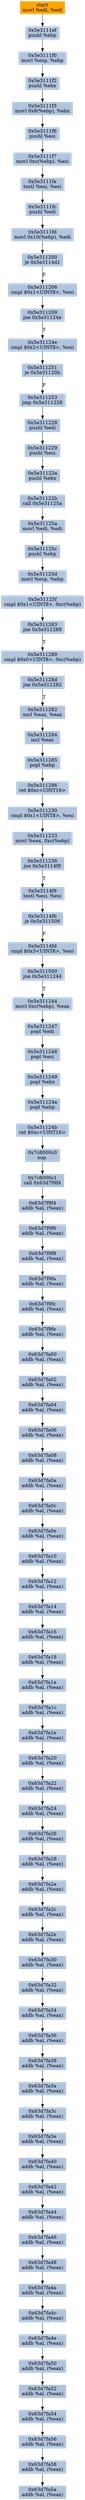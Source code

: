 digraph G {
node[shape=rectangle,style=filled,fillcolor=lightsteelblue,color=lightsteelblue]
bgcolor="transparent"
a0x5e3111edmovl_edi_edi[label="start\nmovl %edi, %edi",color="lightgrey",fillcolor="orange"];
a0x5e3111efpushl_ebp[label="0x5e3111ef\npushl %ebp"];
a0x5e3111f0movl_esp_ebp[label="0x5e3111f0\nmovl %esp, %ebp"];
a0x5e3111f2pushl_ebx[label="0x5e3111f2\npushl %ebx"];
a0x5e3111f3movl_0x8ebp__ebx[label="0x5e3111f3\nmovl 0x8(%ebp), %ebx"];
a0x5e3111f6pushl_esi[label="0x5e3111f6\npushl %esi"];
a0x5e3111f7movl_0xcebp__esi[label="0x5e3111f7\nmovl 0xc(%ebp), %esi"];
a0x5e3111fatestl_esi_esi[label="0x5e3111fa\ntestl %esi, %esi"];
a0x5e3111fcpushl_edi[label="0x5e3111fc\npushl %edi"];
a0x5e3111fdmovl_0x10ebp__edi[label="0x5e3111fd\nmovl 0x10(%ebp), %edi"];
a0x5e311200je_0x5e3114d1[label="0x5e311200\nje 0x5e3114d1"];
a0x5e311206cmpl_0x1UINT8_esi[label="0x5e311206\ncmpl $0x1<UINT8>, %esi"];
a0x5e311209jne_0x5e31124e[label="0x5e311209\njne 0x5e31124e"];
a0x5e31124ecmpl_0x2UINT8_esi[label="0x5e31124e\ncmpl $0x2<UINT8>, %esi"];
a0x5e311251je_0x5e31120b[label="0x5e311251\nje 0x5e31120b"];
a0x5e311253jmp_0x5e311228[label="0x5e311253\njmp 0x5e311228"];
a0x5e311228pushl_edi[label="0x5e311228\npushl %edi"];
a0x5e311229pushl_esi[label="0x5e311229\npushl %esi"];
a0x5e31122apushl_ebx[label="0x5e31122a\npushl %ebx"];
a0x5e31122bcall_0x5e31125a[label="0x5e31122b\ncall 0x5e31125a"];
a0x5e31125amovl_edi_edi[label="0x5e31125a\nmovl %edi, %edi"];
a0x5e31125cpushl_ebp[label="0x5e31125c\npushl %ebp"];
a0x5e31125dmovl_esp_ebp[label="0x5e31125d\nmovl %esp, %ebp"];
a0x5e31125fcmpl_0x1UINT8_0xcebp_[label="0x5e31125f\ncmpl $0x1<UINT8>, 0xc(%ebp)"];
a0x5e311263jne_0x5e311289[label="0x5e311263\njne 0x5e311289"];
a0x5e311289cmpl_0x0UINT8_0xcebp_[label="0x5e311289\ncmpl $0x0<UINT8>, 0xc(%ebp)"];
a0x5e31128djne_0x5e311282[label="0x5e31128d\njne 0x5e311282"];
a0x5e311282xorl_eax_eax[label="0x5e311282\nxorl %eax, %eax"];
a0x5e311284incl_eax[label="0x5e311284\nincl %eax"];
a0x5e311285popl_ebp[label="0x5e311285\npopl %ebp"];
a0x5e311286ret_0xcUINT16[label="0x5e311286\nret $0xc<UINT16>"];
a0x5e311230cmpl_0x1UINT8_esi[label="0x5e311230\ncmpl $0x1<UINT8>, %esi"];
a0x5e311233movl_eax_0xcebp_[label="0x5e311233\nmovl %eax, 0xc(%ebp)"];
a0x5e311236jne_0x5e3114f9[label="0x5e311236\njne 0x5e3114f9"];
a0x5e3114f9testl_esi_esi[label="0x5e3114f9\ntestl %esi, %esi"];
a0x5e3114fbje_0x5e311506[label="0x5e3114fb\nje 0x5e311506"];
a0x5e3114fdcmpl_0x3UINT8_esi[label="0x5e3114fd\ncmpl $0x3<UINT8>, %esi"];
a0x5e311500jne_0x5e311244[label="0x5e311500\njne 0x5e311244"];
a0x5e311244movl_0xcebp__eax[label="0x5e311244\nmovl 0xc(%ebp), %eax"];
a0x5e311247popl_edi[label="0x5e311247\npopl %edi"];
a0x5e311248popl_esi[label="0x5e311248\npopl %esi"];
a0x5e311249popl_ebx[label="0x5e311249\npopl %ebx"];
a0x5e31124apopl_ebp[label="0x5e31124a\npopl %ebp"];
a0x5e31124bret_0xcUINT16[label="0x5e31124b\nret $0xc<UINT16>"];
a0x7c8000c0nop_[label="0x7c8000c0\nnop "];
a0x7c8000c1call_0x63d7f9f4[label="0x7c8000c1\ncall 0x63d7f9f4"];
a0x63d7f9f4addb_al_eax_[label="0x63d7f9f4\naddb %al, (%eax)"];
a0x63d7f9f6addb_al_eax_[label="0x63d7f9f6\naddb %al, (%eax)"];
a0x63d7f9f8addb_al_eax_[label="0x63d7f9f8\naddb %al, (%eax)"];
a0x63d7f9faaddb_al_eax_[label="0x63d7f9fa\naddb %al, (%eax)"];
a0x63d7f9fcaddb_al_eax_[label="0x63d7f9fc\naddb %al, (%eax)"];
a0x63d7f9feaddb_al_eax_[label="0x63d7f9fe\naddb %al, (%eax)"];
a0x63d7fa00addb_al_eax_[label="0x63d7fa00\naddb %al, (%eax)"];
a0x63d7fa02addb_al_eax_[label="0x63d7fa02\naddb %al, (%eax)"];
a0x63d7fa04addb_al_eax_[label="0x63d7fa04\naddb %al, (%eax)"];
a0x63d7fa06addb_al_eax_[label="0x63d7fa06\naddb %al, (%eax)"];
a0x63d7fa08addb_al_eax_[label="0x63d7fa08\naddb %al, (%eax)"];
a0x63d7fa0aaddb_al_eax_[label="0x63d7fa0a\naddb %al, (%eax)"];
a0x63d7fa0caddb_al_eax_[label="0x63d7fa0c\naddb %al, (%eax)"];
a0x63d7fa0eaddb_al_eax_[label="0x63d7fa0e\naddb %al, (%eax)"];
a0x63d7fa10addb_al_eax_[label="0x63d7fa10\naddb %al, (%eax)"];
a0x63d7fa12addb_al_eax_[label="0x63d7fa12\naddb %al, (%eax)"];
a0x63d7fa14addb_al_eax_[label="0x63d7fa14\naddb %al, (%eax)"];
a0x63d7fa16addb_al_eax_[label="0x63d7fa16\naddb %al, (%eax)"];
a0x63d7fa18addb_al_eax_[label="0x63d7fa18\naddb %al, (%eax)"];
a0x63d7fa1aaddb_al_eax_[label="0x63d7fa1a\naddb %al, (%eax)"];
a0x63d7fa1caddb_al_eax_[label="0x63d7fa1c\naddb %al, (%eax)"];
a0x63d7fa1eaddb_al_eax_[label="0x63d7fa1e\naddb %al, (%eax)"];
a0x63d7fa20addb_al_eax_[label="0x63d7fa20\naddb %al, (%eax)"];
a0x63d7fa22addb_al_eax_[label="0x63d7fa22\naddb %al, (%eax)"];
a0x63d7fa24addb_al_eax_[label="0x63d7fa24\naddb %al, (%eax)"];
a0x63d7fa26addb_al_eax_[label="0x63d7fa26\naddb %al, (%eax)"];
a0x63d7fa28addb_al_eax_[label="0x63d7fa28\naddb %al, (%eax)"];
a0x63d7fa2aaddb_al_eax_[label="0x63d7fa2a\naddb %al, (%eax)"];
a0x63d7fa2caddb_al_eax_[label="0x63d7fa2c\naddb %al, (%eax)"];
a0x63d7fa2eaddb_al_eax_[label="0x63d7fa2e\naddb %al, (%eax)"];
a0x63d7fa30addb_al_eax_[label="0x63d7fa30\naddb %al, (%eax)"];
a0x63d7fa32addb_al_eax_[label="0x63d7fa32\naddb %al, (%eax)"];
a0x63d7fa34addb_al_eax_[label="0x63d7fa34\naddb %al, (%eax)"];
a0x63d7fa36addb_al_eax_[label="0x63d7fa36\naddb %al, (%eax)"];
a0x63d7fa38addb_al_eax_[label="0x63d7fa38\naddb %al, (%eax)"];
a0x63d7fa3aaddb_al_eax_[label="0x63d7fa3a\naddb %al, (%eax)"];
a0x63d7fa3caddb_al_eax_[label="0x63d7fa3c\naddb %al, (%eax)"];
a0x63d7fa3eaddb_al_eax_[label="0x63d7fa3e\naddb %al, (%eax)"];
a0x63d7fa40addb_al_eax_[label="0x63d7fa40\naddb %al, (%eax)"];
a0x63d7fa42addb_al_eax_[label="0x63d7fa42\naddb %al, (%eax)"];
a0x63d7fa44addb_al_eax_[label="0x63d7fa44\naddb %al, (%eax)"];
a0x63d7fa46addb_al_eax_[label="0x63d7fa46\naddb %al, (%eax)"];
a0x63d7fa48addb_al_eax_[label="0x63d7fa48\naddb %al, (%eax)"];
a0x63d7fa4aaddb_al_eax_[label="0x63d7fa4a\naddb %al, (%eax)"];
a0x63d7fa4caddb_al_eax_[label="0x63d7fa4c\naddb %al, (%eax)"];
a0x63d7fa4eaddb_al_eax_[label="0x63d7fa4e\naddb %al, (%eax)"];
a0x63d7fa50addb_al_eax_[label="0x63d7fa50\naddb %al, (%eax)"];
a0x63d7fa52addb_al_eax_[label="0x63d7fa52\naddb %al, (%eax)"];
a0x63d7fa54addb_al_eax_[label="0x63d7fa54\naddb %al, (%eax)"];
a0x63d7fa56addb_al_eax_[label="0x63d7fa56\naddb %al, (%eax)"];
a0x63d7fa58addb_al_eax_[label="0x63d7fa58\naddb %al, (%eax)"];
a0x63d7fa5aaddb_al_eax_[label="0x63d7fa5a\naddb %al, (%eax)"];
a0x5e3111edmovl_edi_edi -> a0x5e3111efpushl_ebp [color="#000000"];
a0x5e3111efpushl_ebp -> a0x5e3111f0movl_esp_ebp [color="#000000"];
a0x5e3111f0movl_esp_ebp -> a0x5e3111f2pushl_ebx [color="#000000"];
a0x5e3111f2pushl_ebx -> a0x5e3111f3movl_0x8ebp__ebx [color="#000000"];
a0x5e3111f3movl_0x8ebp__ebx -> a0x5e3111f6pushl_esi [color="#000000"];
a0x5e3111f6pushl_esi -> a0x5e3111f7movl_0xcebp__esi [color="#000000"];
a0x5e3111f7movl_0xcebp__esi -> a0x5e3111fatestl_esi_esi [color="#000000"];
a0x5e3111fatestl_esi_esi -> a0x5e3111fcpushl_edi [color="#000000"];
a0x5e3111fcpushl_edi -> a0x5e3111fdmovl_0x10ebp__edi [color="#000000"];
a0x5e3111fdmovl_0x10ebp__edi -> a0x5e311200je_0x5e3114d1 [color="#000000"];
a0x5e311200je_0x5e3114d1 -> a0x5e311206cmpl_0x1UINT8_esi [color="#000000",label="F"];
a0x5e311206cmpl_0x1UINT8_esi -> a0x5e311209jne_0x5e31124e [color="#000000"];
a0x5e311209jne_0x5e31124e -> a0x5e31124ecmpl_0x2UINT8_esi [color="#000000",label="T"];
a0x5e31124ecmpl_0x2UINT8_esi -> a0x5e311251je_0x5e31120b [color="#000000"];
a0x5e311251je_0x5e31120b -> a0x5e311253jmp_0x5e311228 [color="#000000",label="F"];
a0x5e311253jmp_0x5e311228 -> a0x5e311228pushl_edi [color="#000000"];
a0x5e311228pushl_edi -> a0x5e311229pushl_esi [color="#000000"];
a0x5e311229pushl_esi -> a0x5e31122apushl_ebx [color="#000000"];
a0x5e31122apushl_ebx -> a0x5e31122bcall_0x5e31125a [color="#000000"];
a0x5e31122bcall_0x5e31125a -> a0x5e31125amovl_edi_edi [color="#000000"];
a0x5e31125amovl_edi_edi -> a0x5e31125cpushl_ebp [color="#000000"];
a0x5e31125cpushl_ebp -> a0x5e31125dmovl_esp_ebp [color="#000000"];
a0x5e31125dmovl_esp_ebp -> a0x5e31125fcmpl_0x1UINT8_0xcebp_ [color="#000000"];
a0x5e31125fcmpl_0x1UINT8_0xcebp_ -> a0x5e311263jne_0x5e311289 [color="#000000"];
a0x5e311263jne_0x5e311289 -> a0x5e311289cmpl_0x0UINT8_0xcebp_ [color="#000000",label="T"];
a0x5e311289cmpl_0x0UINT8_0xcebp_ -> a0x5e31128djne_0x5e311282 [color="#000000"];
a0x5e31128djne_0x5e311282 -> a0x5e311282xorl_eax_eax [color="#000000",label="T"];
a0x5e311282xorl_eax_eax -> a0x5e311284incl_eax [color="#000000"];
a0x5e311284incl_eax -> a0x5e311285popl_ebp [color="#000000"];
a0x5e311285popl_ebp -> a0x5e311286ret_0xcUINT16 [color="#000000"];
a0x5e311286ret_0xcUINT16 -> a0x5e311230cmpl_0x1UINT8_esi [color="#000000"];
a0x5e311230cmpl_0x1UINT8_esi -> a0x5e311233movl_eax_0xcebp_ [color="#000000"];
a0x5e311233movl_eax_0xcebp_ -> a0x5e311236jne_0x5e3114f9 [color="#000000"];
a0x5e311236jne_0x5e3114f9 -> a0x5e3114f9testl_esi_esi [color="#000000",label="T"];
a0x5e3114f9testl_esi_esi -> a0x5e3114fbje_0x5e311506 [color="#000000"];
a0x5e3114fbje_0x5e311506 -> a0x5e3114fdcmpl_0x3UINT8_esi [color="#000000",label="F"];
a0x5e3114fdcmpl_0x3UINT8_esi -> a0x5e311500jne_0x5e311244 [color="#000000"];
a0x5e311500jne_0x5e311244 -> a0x5e311244movl_0xcebp__eax [color="#000000",label="T"];
a0x5e311244movl_0xcebp__eax -> a0x5e311247popl_edi [color="#000000"];
a0x5e311247popl_edi -> a0x5e311248popl_esi [color="#000000"];
a0x5e311248popl_esi -> a0x5e311249popl_ebx [color="#000000"];
a0x5e311249popl_ebx -> a0x5e31124apopl_ebp [color="#000000"];
a0x5e31124apopl_ebp -> a0x5e31124bret_0xcUINT16 [color="#000000"];
a0x5e31124bret_0xcUINT16 -> a0x7c8000c0nop_ [color="#000000"];
a0x7c8000c0nop_ -> a0x7c8000c1call_0x63d7f9f4 [color="#000000"];
a0x7c8000c1call_0x63d7f9f4 -> a0x63d7f9f4addb_al_eax_ [color="#000000"];
a0x63d7f9f4addb_al_eax_ -> a0x63d7f9f6addb_al_eax_ [color="#000000"];
a0x63d7f9f6addb_al_eax_ -> a0x63d7f9f8addb_al_eax_ [color="#000000"];
a0x63d7f9f8addb_al_eax_ -> a0x63d7f9faaddb_al_eax_ [color="#000000"];
a0x63d7f9faaddb_al_eax_ -> a0x63d7f9fcaddb_al_eax_ [color="#000000"];
a0x63d7f9fcaddb_al_eax_ -> a0x63d7f9feaddb_al_eax_ [color="#000000"];
a0x63d7f9feaddb_al_eax_ -> a0x63d7fa00addb_al_eax_ [color="#000000"];
a0x63d7fa00addb_al_eax_ -> a0x63d7fa02addb_al_eax_ [color="#000000"];
a0x63d7fa02addb_al_eax_ -> a0x63d7fa04addb_al_eax_ [color="#000000"];
a0x63d7fa04addb_al_eax_ -> a0x63d7fa06addb_al_eax_ [color="#000000"];
a0x63d7fa06addb_al_eax_ -> a0x63d7fa08addb_al_eax_ [color="#000000"];
a0x63d7fa08addb_al_eax_ -> a0x63d7fa0aaddb_al_eax_ [color="#000000"];
a0x63d7fa0aaddb_al_eax_ -> a0x63d7fa0caddb_al_eax_ [color="#000000"];
a0x63d7fa0caddb_al_eax_ -> a0x63d7fa0eaddb_al_eax_ [color="#000000"];
a0x63d7fa0eaddb_al_eax_ -> a0x63d7fa10addb_al_eax_ [color="#000000"];
a0x63d7fa10addb_al_eax_ -> a0x63d7fa12addb_al_eax_ [color="#000000"];
a0x63d7fa12addb_al_eax_ -> a0x63d7fa14addb_al_eax_ [color="#000000"];
a0x63d7fa14addb_al_eax_ -> a0x63d7fa16addb_al_eax_ [color="#000000"];
a0x63d7fa16addb_al_eax_ -> a0x63d7fa18addb_al_eax_ [color="#000000"];
a0x63d7fa18addb_al_eax_ -> a0x63d7fa1aaddb_al_eax_ [color="#000000"];
a0x63d7fa1aaddb_al_eax_ -> a0x63d7fa1caddb_al_eax_ [color="#000000"];
a0x63d7fa1caddb_al_eax_ -> a0x63d7fa1eaddb_al_eax_ [color="#000000"];
a0x63d7fa1eaddb_al_eax_ -> a0x63d7fa20addb_al_eax_ [color="#000000"];
a0x63d7fa20addb_al_eax_ -> a0x63d7fa22addb_al_eax_ [color="#000000"];
a0x63d7fa22addb_al_eax_ -> a0x63d7fa24addb_al_eax_ [color="#000000"];
a0x63d7fa24addb_al_eax_ -> a0x63d7fa26addb_al_eax_ [color="#000000"];
a0x63d7fa26addb_al_eax_ -> a0x63d7fa28addb_al_eax_ [color="#000000"];
a0x63d7fa28addb_al_eax_ -> a0x63d7fa2aaddb_al_eax_ [color="#000000"];
a0x63d7fa2aaddb_al_eax_ -> a0x63d7fa2caddb_al_eax_ [color="#000000"];
a0x63d7fa2caddb_al_eax_ -> a0x63d7fa2eaddb_al_eax_ [color="#000000"];
a0x63d7fa2eaddb_al_eax_ -> a0x63d7fa30addb_al_eax_ [color="#000000"];
a0x63d7fa30addb_al_eax_ -> a0x63d7fa32addb_al_eax_ [color="#000000"];
a0x63d7fa32addb_al_eax_ -> a0x63d7fa34addb_al_eax_ [color="#000000"];
a0x63d7fa34addb_al_eax_ -> a0x63d7fa36addb_al_eax_ [color="#000000"];
a0x63d7fa36addb_al_eax_ -> a0x63d7fa38addb_al_eax_ [color="#000000"];
a0x63d7fa38addb_al_eax_ -> a0x63d7fa3aaddb_al_eax_ [color="#000000"];
a0x63d7fa3aaddb_al_eax_ -> a0x63d7fa3caddb_al_eax_ [color="#000000"];
a0x63d7fa3caddb_al_eax_ -> a0x63d7fa3eaddb_al_eax_ [color="#000000"];
a0x63d7fa3eaddb_al_eax_ -> a0x63d7fa40addb_al_eax_ [color="#000000"];
a0x63d7fa40addb_al_eax_ -> a0x63d7fa42addb_al_eax_ [color="#000000"];
a0x63d7fa42addb_al_eax_ -> a0x63d7fa44addb_al_eax_ [color="#000000"];
a0x63d7fa44addb_al_eax_ -> a0x63d7fa46addb_al_eax_ [color="#000000"];
a0x63d7fa46addb_al_eax_ -> a0x63d7fa48addb_al_eax_ [color="#000000"];
a0x63d7fa48addb_al_eax_ -> a0x63d7fa4aaddb_al_eax_ [color="#000000"];
a0x63d7fa4aaddb_al_eax_ -> a0x63d7fa4caddb_al_eax_ [color="#000000"];
a0x63d7fa4caddb_al_eax_ -> a0x63d7fa4eaddb_al_eax_ [color="#000000"];
a0x63d7fa4eaddb_al_eax_ -> a0x63d7fa50addb_al_eax_ [color="#000000"];
a0x63d7fa50addb_al_eax_ -> a0x63d7fa52addb_al_eax_ [color="#000000"];
a0x63d7fa52addb_al_eax_ -> a0x63d7fa54addb_al_eax_ [color="#000000"];
a0x63d7fa54addb_al_eax_ -> a0x63d7fa56addb_al_eax_ [color="#000000"];
a0x63d7fa56addb_al_eax_ -> a0x63d7fa58addb_al_eax_ [color="#000000"];
a0x63d7fa58addb_al_eax_ -> a0x63d7fa5aaddb_al_eax_ [color="#000000"];
}
